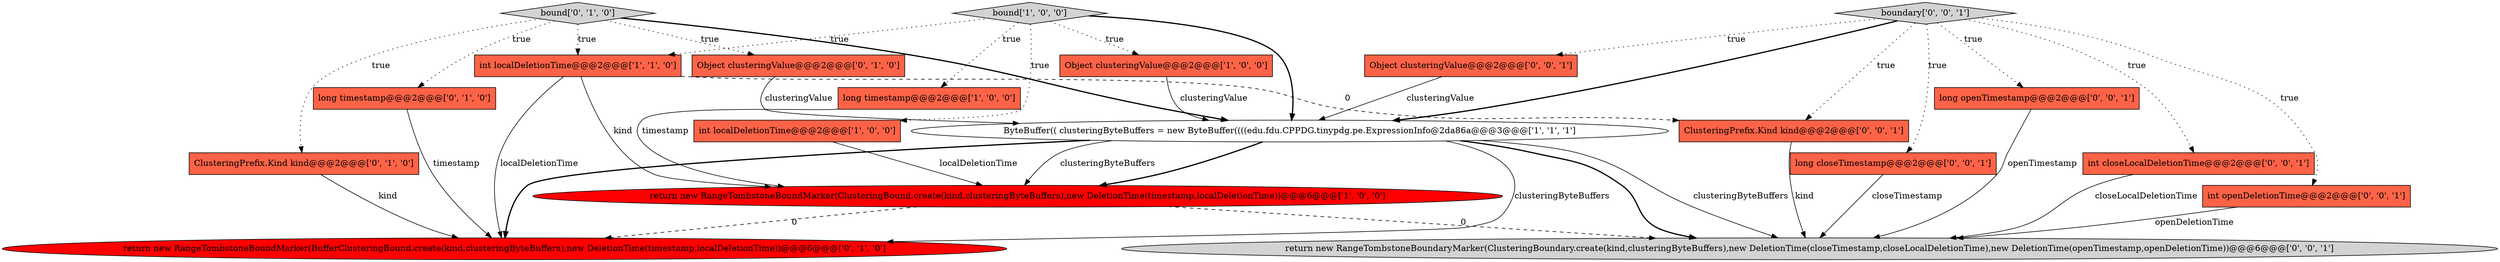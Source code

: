 digraph {
12 [style = filled, label = "Object clusteringValue@@@2@@@['0', '0', '1']", fillcolor = tomato, shape = box image = "AAA0AAABBB3BBB"];
4 [style = filled, label = "bound['1', '0', '0']", fillcolor = lightgray, shape = diamond image = "AAA0AAABBB1BBB"];
9 [style = filled, label = "long timestamp@@@2@@@['0', '1', '0']", fillcolor = tomato, shape = box image = "AAA0AAABBB2BBB"];
1 [style = filled, label = "long timestamp@@@2@@@['1', '0', '0']", fillcolor = tomato, shape = box image = "AAA0AAABBB1BBB"];
5 [style = filled, label = "int localDeletionTime@@@2@@@['1', '0', '0']", fillcolor = tomato, shape = box image = "AAA0AAABBB1BBB"];
10 [style = filled, label = "Object clusteringValue@@@2@@@['0', '1', '0']", fillcolor = tomato, shape = box image = "AAA0AAABBB2BBB"];
3 [style = filled, label = "ByteBuffer(( clusteringByteBuffers = new ByteBuffer((((edu.fdu.CPPDG.tinypdg.pe.ExpressionInfo@2da86a@@@3@@@['1', '1', '1']", fillcolor = white, shape = ellipse image = "AAA0AAABBB1BBB"];
8 [style = filled, label = "bound['0', '1', '0']", fillcolor = lightgray, shape = diamond image = "AAA0AAABBB2BBB"];
18 [style = filled, label = "boundary['0', '0', '1']", fillcolor = lightgray, shape = diamond image = "AAA0AAABBB3BBB"];
6 [style = filled, label = "int localDeletionTime@@@2@@@['1', '1', '0']", fillcolor = tomato, shape = box image = "AAA0AAABBB1BBB"];
7 [style = filled, label = "return new RangeTombstoneBoundMarker(BufferClusteringBound.create(kind,clusteringByteBuffers),new DeletionTime(timestamp,localDeletionTime))@@@6@@@['0', '1', '0']", fillcolor = red, shape = ellipse image = "AAA1AAABBB2BBB"];
15 [style = filled, label = "return new RangeTombstoneBoundaryMarker(ClusteringBoundary.create(kind,clusteringByteBuffers),new DeletionTime(closeTimestamp,closeLocalDeletionTime),new DeletionTime(openTimestamp,openDeletionTime))@@@6@@@['0', '0', '1']", fillcolor = lightgray, shape = ellipse image = "AAA0AAABBB3BBB"];
13 [style = filled, label = "long closeTimestamp@@@2@@@['0', '0', '1']", fillcolor = tomato, shape = box image = "AAA0AAABBB3BBB"];
11 [style = filled, label = "ClusteringPrefix.Kind kind@@@2@@@['0', '1', '0']", fillcolor = tomato, shape = box image = "AAA0AAABBB2BBB"];
2 [style = filled, label = "Object clusteringValue@@@2@@@['1', '0', '0']", fillcolor = tomato, shape = box image = "AAA0AAABBB1BBB"];
14 [style = filled, label = "long openTimestamp@@@2@@@['0', '0', '1']", fillcolor = tomato, shape = box image = "AAA0AAABBB3BBB"];
16 [style = filled, label = "int closeLocalDeletionTime@@@2@@@['0', '0', '1']", fillcolor = tomato, shape = box image = "AAA0AAABBB3BBB"];
0 [style = filled, label = "return new RangeTombstoneBoundMarker(ClusteringBound.create(kind,clusteringByteBuffers),new DeletionTime(timestamp,localDeletionTime))@@@6@@@['1', '0', '0']", fillcolor = red, shape = ellipse image = "AAA1AAABBB1BBB"];
17 [style = filled, label = "int openDeletionTime@@@2@@@['0', '0', '1']", fillcolor = tomato, shape = box image = "AAA0AAABBB3BBB"];
19 [style = filled, label = "ClusteringPrefix.Kind kind@@@2@@@['0', '0', '1']", fillcolor = tomato, shape = box image = "AAA0AAABBB3BBB"];
4->6 [style = dotted, label="true"];
5->0 [style = solid, label="localDeletionTime"];
4->3 [style = bold, label=""];
18->3 [style = bold, label=""];
17->15 [style = solid, label="openDeletionTime"];
4->5 [style = dotted, label="true"];
11->7 [style = solid, label="kind"];
14->15 [style = solid, label="openTimestamp"];
4->1 [style = dotted, label="true"];
18->16 [style = dotted, label="true"];
16->15 [style = solid, label="closeLocalDeletionTime"];
10->3 [style = solid, label="clusteringValue"];
8->3 [style = bold, label=""];
6->0 [style = solid, label="kind"];
18->19 [style = dotted, label="true"];
0->15 [style = dashed, label="0"];
1->0 [style = solid, label="timestamp"];
13->15 [style = solid, label="closeTimestamp"];
3->15 [style = bold, label=""];
3->15 [style = solid, label="clusteringByteBuffers"];
8->10 [style = dotted, label="true"];
18->14 [style = dotted, label="true"];
3->0 [style = bold, label=""];
3->7 [style = solid, label="clusteringByteBuffers"];
18->12 [style = dotted, label="true"];
8->6 [style = dotted, label="true"];
19->15 [style = solid, label="kind"];
3->0 [style = solid, label="clusteringByteBuffers"];
12->3 [style = solid, label="clusteringValue"];
2->3 [style = solid, label="clusteringValue"];
3->7 [style = bold, label=""];
6->7 [style = solid, label="localDeletionTime"];
6->19 [style = dashed, label="0"];
8->11 [style = dotted, label="true"];
18->17 [style = dotted, label="true"];
8->9 [style = dotted, label="true"];
9->7 [style = solid, label="timestamp"];
0->7 [style = dashed, label="0"];
4->2 [style = dotted, label="true"];
18->13 [style = dotted, label="true"];
}

